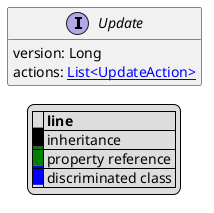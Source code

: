 @startuml

hide empty fields
hide empty methods
legend
|= |= line |
|<back:black>   </back>| inheritance |
|<back:green>   </back>| property reference |
|<back:blue>   </back>| discriminated class |
endlegend
interface Update [[Update.svg]]  {
    version: Long
    actions: [[UpdateAction.svg List<UpdateAction>]]
}






@enduml
